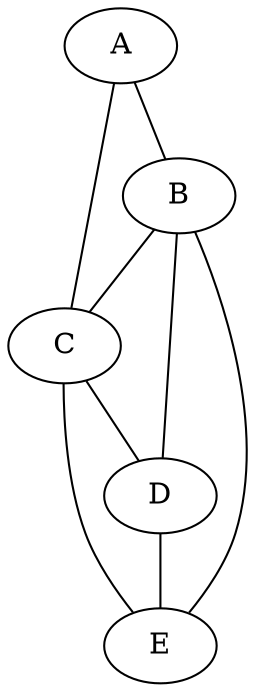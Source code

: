 strict graph "cordal1" {
    A -- B
    A -- C
    B -- C
    B -- D
    B -- E
    C -- D
    C -- E
    D -- E
}

